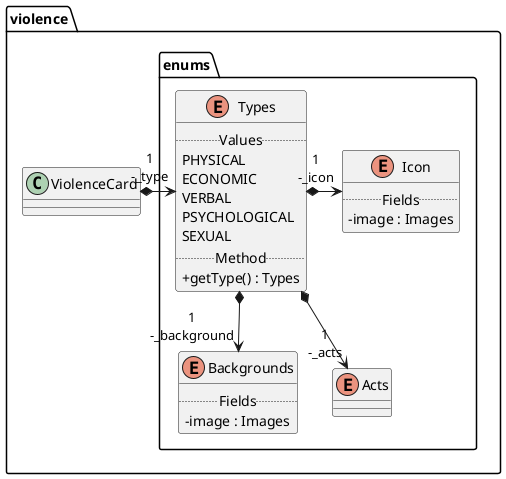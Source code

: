 @startuml
skinparam classAttributeIconSize 0

package violence{
    class ViolenceCard
    package enums {
        enum Types{
            ..Values..
            PHYSICAL
            ECONOMIC
            VERBAL
            PSYCHOLOGICAL
            SEXUAL
            ..Method..
            + getType() : Types
        }
        enum Backgrounds{
            ..Fields..
            - image : Images
        }
        enum Icon{
            ..Fields..
            - image : Images
        }
        enum Acts
        
    }
}
violence.ViolenceCard *->"1\n-_type" Types
violence.enums.Types *-->"1\n-_background" violence.enums.Backgrounds
violence.enums.Types *->"1\n-_icon" violence.enums.Icon
violence.enums.Types *-->"1\n-_acts" violence.enums.Acts

@enduml